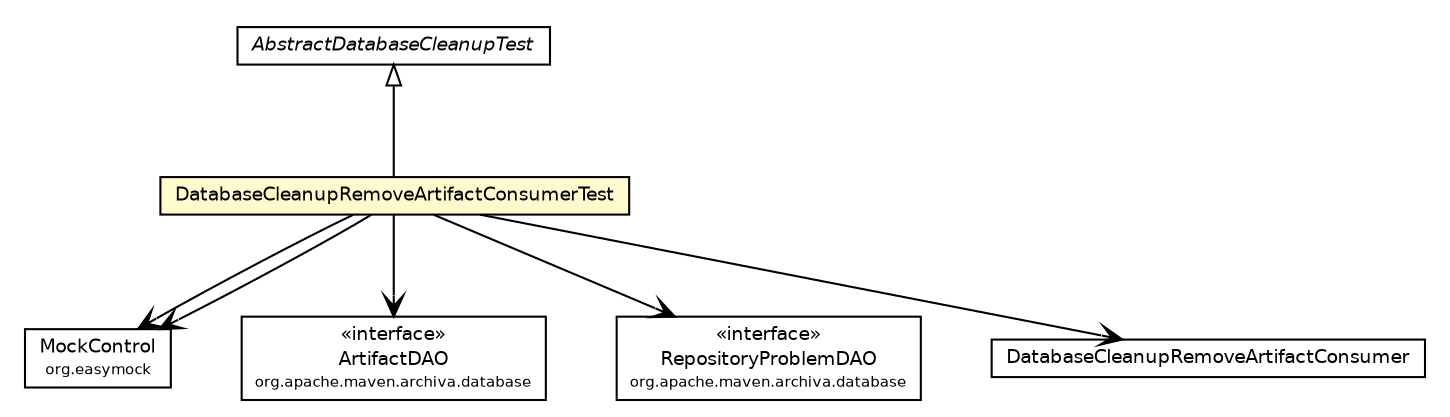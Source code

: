 #!/usr/local/bin/dot
#
# Class diagram 
# Generated by UmlGraph version 4.6 (http://www.spinellis.gr/sw/umlgraph)
#

digraph G {
	edge [fontname="Helvetica",fontsize=10,labelfontname="Helvetica",labelfontsize=10];
	node [fontname="Helvetica",fontsize=10,shape=plaintext];
	// org.apache.maven.archiva.consumers.database.DatabaseCleanupRemoveArtifactConsumerTest
	c33250 [label=<<table border="0" cellborder="1" cellspacing="0" cellpadding="2" port="p" bgcolor="lemonChiffon" href="./DatabaseCleanupRemoveArtifactConsumerTest.html">
		<tr><td><table border="0" cellspacing="0" cellpadding="1">
			<tr><td> DatabaseCleanupRemoveArtifactConsumerTest </td></tr>
		</table></td></tr>
		</table>>, fontname="Helvetica", fontcolor="black", fontsize=9.0];
	// org.apache.maven.archiva.consumers.database.AbstractDatabaseCleanupTest
	c33252 [label=<<table border="0" cellborder="1" cellspacing="0" cellpadding="2" port="p" href="./AbstractDatabaseCleanupTest.html">
		<tr><td><table border="0" cellspacing="0" cellpadding="1">
			<tr><td><font face="Helvetica-Oblique"> AbstractDatabaseCleanupTest </font></td></tr>
		</table></td></tr>
		</table>>, fontname="Helvetica", fontcolor="black", fontsize=9.0];
	//org.apache.maven.archiva.consumers.database.DatabaseCleanupRemoveArtifactConsumerTest extends org.apache.maven.archiva.consumers.database.AbstractDatabaseCleanupTest
	c33252:p -> c33250:p [dir=back,arrowtail=empty];
	// org.apache.maven.archiva.consumers.database.DatabaseCleanupRemoveArtifactConsumerTest NAVASSOC org.easymock.MockControl
	c33250:p -> c33353:p [taillabel="", label="", headlabel="", fontname="Helvetica", fontcolor="black", fontsize=10.0, color="black", arrowhead=open];
	// org.apache.maven.archiva.consumers.database.DatabaseCleanupRemoveArtifactConsumerTest NAVASSOC org.apache.maven.archiva.database.ArtifactDAO
	c33250:p -> c33354:p [taillabel="", label="", headlabel="", fontname="Helvetica", fontcolor="black", fontsize=10.0, color="black", arrowhead=open];
	// org.apache.maven.archiva.consumers.database.DatabaseCleanupRemoveArtifactConsumerTest NAVASSOC org.easymock.MockControl
	c33250:p -> c33353:p [taillabel="", label="", headlabel="", fontname="Helvetica", fontcolor="black", fontsize=10.0, color="black", arrowhead=open];
	// org.apache.maven.archiva.consumers.database.DatabaseCleanupRemoveArtifactConsumerTest NAVASSOC org.apache.maven.archiva.database.RepositoryProblemDAO
	c33250:p -> c33355:p [taillabel="", label="", headlabel="", fontname="Helvetica", fontcolor="black", fontsize=10.0, color="black", arrowhead=open];
	// org.apache.maven.archiva.consumers.database.DatabaseCleanupRemoveArtifactConsumerTest NAVASSOC org.apache.maven.archiva.consumers.database.DatabaseCleanupRemoveArtifactConsumer
	c33250:p -> c33356:p [taillabel="", label="", headlabel="", fontname="Helvetica", fontcolor="black", fontsize=10.0, color="black", arrowhead=open];
	// org.apache.maven.archiva.consumers.database.DatabaseCleanupRemoveArtifactConsumer
	c33356 [label=<<table border="0" cellborder="1" cellspacing="0" cellpadding="2" port="p" href="http://java.sun.com/j2se/1.4.2/docs/api/org/apache/maven/archiva/consumers/database/DatabaseCleanupRemoveArtifactConsumer.html">
		<tr><td><table border="0" cellspacing="0" cellpadding="1">
			<tr><td> DatabaseCleanupRemoveArtifactConsumer </td></tr>
		</table></td></tr>
		</table>>, fontname="Helvetica", fontcolor="black", fontsize=9.0];
	// org.easymock.MockControl
	c33353 [label=<<table border="0" cellborder="1" cellspacing="0" cellpadding="2" port="p" href="http://java.sun.com/j2se/1.4.2/docs/api/org/easymock/MockControl.html">
		<tr><td><table border="0" cellspacing="0" cellpadding="1">
			<tr><td> MockControl </td></tr>
			<tr><td><font point-size="7.0"> org.easymock </font></td></tr>
		</table></td></tr>
		</table>>, fontname="Helvetica", fontcolor="black", fontsize=9.0];
	// org.apache.maven.archiva.database.ArtifactDAO
	c33354 [label=<<table border="0" cellborder="1" cellspacing="0" cellpadding="2" port="p" href="http://java.sun.com/j2se/1.4.2/docs/api/org/apache/maven/archiva/database/ArtifactDAO.html">
		<tr><td><table border="0" cellspacing="0" cellpadding="1">
			<tr><td> &laquo;interface&raquo; </td></tr>
			<tr><td> ArtifactDAO </td></tr>
			<tr><td><font point-size="7.0"> org.apache.maven.archiva.database </font></td></tr>
		</table></td></tr>
		</table>>, fontname="Helvetica", fontcolor="black", fontsize=9.0];
	// org.apache.maven.archiva.database.RepositoryProblemDAO
	c33355 [label=<<table border="0" cellborder="1" cellspacing="0" cellpadding="2" port="p" href="http://java.sun.com/j2se/1.4.2/docs/api/org/apache/maven/archiva/database/RepositoryProblemDAO.html">
		<tr><td><table border="0" cellspacing="0" cellpadding="1">
			<tr><td> &laquo;interface&raquo; </td></tr>
			<tr><td> RepositoryProblemDAO </td></tr>
			<tr><td><font point-size="7.0"> org.apache.maven.archiva.database </font></td></tr>
		</table></td></tr>
		</table>>, fontname="Helvetica", fontcolor="black", fontsize=9.0];
}

